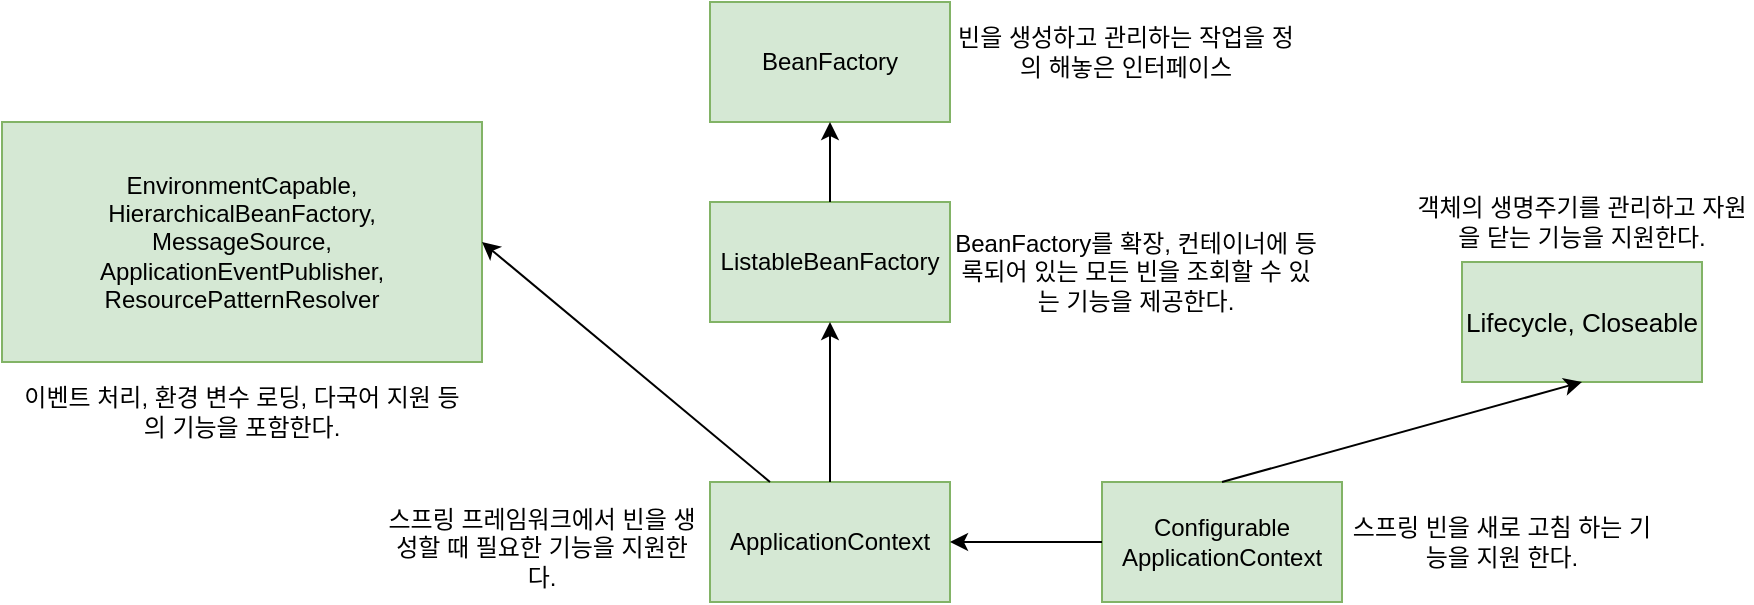 <mxfile version="26.0.14">
  <diagram id="prtHgNgQTEPvFCAcTncT" name="Page-1">
    <mxGraphModel dx="1909" dy="1035" grid="1" gridSize="10" guides="1" tooltips="1" connect="1" arrows="1" fold="1" page="1" pageScale="1" pageWidth="980" pageHeight="1390" math="0" shadow="0">
      <root>
        <mxCell id="0" />
        <mxCell id="1" parent="0" />
        <mxCell id="RlZUK_MxkL_xjFFGA7Wm-2" value="ApplicationContext" style="rounded=0;whiteSpace=wrap;html=1;fillColor=#d5e8d4;strokeColor=#82b366;" vertex="1" parent="1">
          <mxGeometry x="414" y="270" width="120" height="60" as="geometry" />
        </mxCell>
        <mxCell id="RlZUK_MxkL_xjFFGA7Wm-5" value="ListableBeanFactory" style="rounded=0;whiteSpace=wrap;html=1;fillColor=#d5e8d4;strokeColor=#82b366;" vertex="1" parent="1">
          <mxGeometry x="414" y="130" width="120" height="60" as="geometry" />
        </mxCell>
        <mxCell id="RlZUK_MxkL_xjFFGA7Wm-7" value="" style="endArrow=classic;html=1;rounded=0;exitX=0.5;exitY=0;exitDx=0;exitDy=0;" edge="1" parent="1" source="RlZUK_MxkL_xjFFGA7Wm-2" target="RlZUK_MxkL_xjFFGA7Wm-5">
          <mxGeometry width="50" height="50" relative="1" as="geometry">
            <mxPoint x="450" y="270" as="sourcePoint" />
            <mxPoint x="500" y="220" as="targetPoint" />
          </mxGeometry>
        </mxCell>
        <mxCell id="RlZUK_MxkL_xjFFGA7Wm-8" value="BeanFactory" style="rounded=0;whiteSpace=wrap;html=1;fillColor=#d5e8d4;strokeColor=#82b366;" vertex="1" parent="1">
          <mxGeometry x="414" y="30" width="120" height="60" as="geometry" />
        </mxCell>
        <mxCell id="RlZUK_MxkL_xjFFGA7Wm-9" value="" style="endArrow=classic;html=1;rounded=0;entryX=0.5;entryY=1;entryDx=0;entryDy=0;exitX=0.5;exitY=0;exitDx=0;exitDy=0;" edge="1" parent="1" source="RlZUK_MxkL_xjFFGA7Wm-5" target="RlZUK_MxkL_xjFFGA7Wm-8">
          <mxGeometry width="50" height="50" relative="1" as="geometry">
            <mxPoint x="450" y="300" as="sourcePoint" />
            <mxPoint x="500" y="250" as="targetPoint" />
          </mxGeometry>
        </mxCell>
        <mxCell id="RlZUK_MxkL_xjFFGA7Wm-10" value="EnvironmentCapable,&lt;br&gt; HierarchicalBeanFactory,&lt;div&gt;MessageSource,&lt;/div&gt;&lt;div&gt;ApplicationEventPublisher, ResourcePatternResolver&lt;/div&gt;" style="rounded=0;whiteSpace=wrap;html=1;fillColor=#d5e8d4;strokeColor=#82b366;" vertex="1" parent="1">
          <mxGeometry x="60" y="90" width="240" height="120" as="geometry" />
        </mxCell>
        <mxCell id="RlZUK_MxkL_xjFFGA7Wm-11" value="" style="endArrow=classic;html=1;rounded=0;entryX=1;entryY=0.5;entryDx=0;entryDy=0;exitX=0.25;exitY=0;exitDx=0;exitDy=0;" edge="1" parent="1" source="RlZUK_MxkL_xjFFGA7Wm-2" target="RlZUK_MxkL_xjFFGA7Wm-10">
          <mxGeometry width="50" height="50" relative="1" as="geometry">
            <mxPoint x="450" y="300" as="sourcePoint" />
            <mxPoint x="500" y="250" as="targetPoint" />
          </mxGeometry>
        </mxCell>
        <mxCell id="RlZUK_MxkL_xjFFGA7Wm-12" value="이벤트 처리, 환경 변수 로딩, 다국어 지원 등의 기능을 포함한다." style="text;html=1;align=center;verticalAlign=middle;whiteSpace=wrap;rounded=0;" vertex="1" parent="1">
          <mxGeometry x="70" y="210" width="220" height="50" as="geometry" />
        </mxCell>
        <mxCell id="RlZUK_MxkL_xjFFGA7Wm-13" value="Configurable&lt;br&gt;ApplicationContext" style="rounded=0;whiteSpace=wrap;html=1;fillColor=#d5e8d4;strokeColor=#82b366;" vertex="1" parent="1">
          <mxGeometry x="610" y="270" width="120" height="60" as="geometry" />
        </mxCell>
        <mxCell id="RlZUK_MxkL_xjFFGA7Wm-14" value="" style="endArrow=classic;html=1;rounded=0;exitX=0;exitY=0.5;exitDx=0;exitDy=0;entryX=1;entryY=0.5;entryDx=0;entryDy=0;" edge="1" parent="1" source="RlZUK_MxkL_xjFFGA7Wm-13" target="RlZUK_MxkL_xjFFGA7Wm-2">
          <mxGeometry width="50" height="50" relative="1" as="geometry">
            <mxPoint x="540" y="350" as="sourcePoint" />
            <mxPoint x="616" y="350" as="targetPoint" />
          </mxGeometry>
        </mxCell>
        <mxCell id="RlZUK_MxkL_xjFFGA7Wm-15" value="빈을 생성하고 관리하는 작업을 정의 해놓은 인터페이스" style="text;html=1;align=center;verticalAlign=middle;whiteSpace=wrap;rounded=0;" vertex="1" parent="1">
          <mxGeometry x="534" y="40" width="176" height="30" as="geometry" />
        </mxCell>
        <mxCell id="RlZUK_MxkL_xjFFGA7Wm-16" value="BeanFactory를 확장, 컨테이너에 등록되어 있는 모든 빈을 조회할 수 있는 기능을 제공한다." style="text;html=1;align=center;verticalAlign=middle;whiteSpace=wrap;rounded=0;" vertex="1" parent="1">
          <mxGeometry x="534" y="140" width="186" height="50" as="geometry" />
        </mxCell>
        <mxCell id="RlZUK_MxkL_xjFFGA7Wm-17" value="스프링 프레임워크에서 빈을 생성할 때 필요한 기능을 지원한다." style="text;html=1;align=center;verticalAlign=middle;whiteSpace=wrap;rounded=0;" vertex="1" parent="1">
          <mxGeometry x="250" y="275" width="160" height="55" as="geometry" />
        </mxCell>
        <mxCell id="RlZUK_MxkL_xjFFGA7Wm-18" value="스프링 빈을 새로 고침 하는 기능을 지원 한다." style="text;html=1;align=center;verticalAlign=middle;whiteSpace=wrap;rounded=0;" vertex="1" parent="1">
          <mxGeometry x="730" y="285" width="160" height="30" as="geometry" />
        </mxCell>
        <mxCell id="RlZUK_MxkL_xjFFGA7Wm-19" value="&lt;div&gt;&lt;p style=&quot;font-size: 9.8pt;&quot;&gt;&lt;font face=&quot;Helvetica&quot; style=&quot;color: rgb(0, 0, 0);&quot;&gt;Lifecycle, Closeable&lt;/font&gt;&lt;/p&gt;&lt;/div&gt;" style="rounded=0;whiteSpace=wrap;html=1;fillColor=#d5e8d4;strokeColor=#82b366;" vertex="1" parent="1">
          <mxGeometry x="790" y="160" width="120" height="60" as="geometry" />
        </mxCell>
        <mxCell id="RlZUK_MxkL_xjFFGA7Wm-20" value="" style="endArrow=classic;html=1;rounded=0;exitX=0.5;exitY=0;exitDx=0;exitDy=0;entryX=0.5;entryY=1;entryDx=0;entryDy=0;" edge="1" parent="1" source="RlZUK_MxkL_xjFFGA7Wm-13" target="RlZUK_MxkL_xjFFGA7Wm-19">
          <mxGeometry width="50" height="50" relative="1" as="geometry">
            <mxPoint x="660" y="270" as="sourcePoint" />
            <mxPoint x="730" y="200" as="targetPoint" />
          </mxGeometry>
        </mxCell>
        <mxCell id="RlZUK_MxkL_xjFFGA7Wm-23" value="객체의 생명주기를 관리하고 자원을 닫는 기능을 지원한다." style="text;html=1;align=center;verticalAlign=middle;whiteSpace=wrap;rounded=0;" vertex="1" parent="1">
          <mxGeometry x="765" y="120" width="170" height="40" as="geometry" />
        </mxCell>
      </root>
    </mxGraphModel>
  </diagram>
</mxfile>
